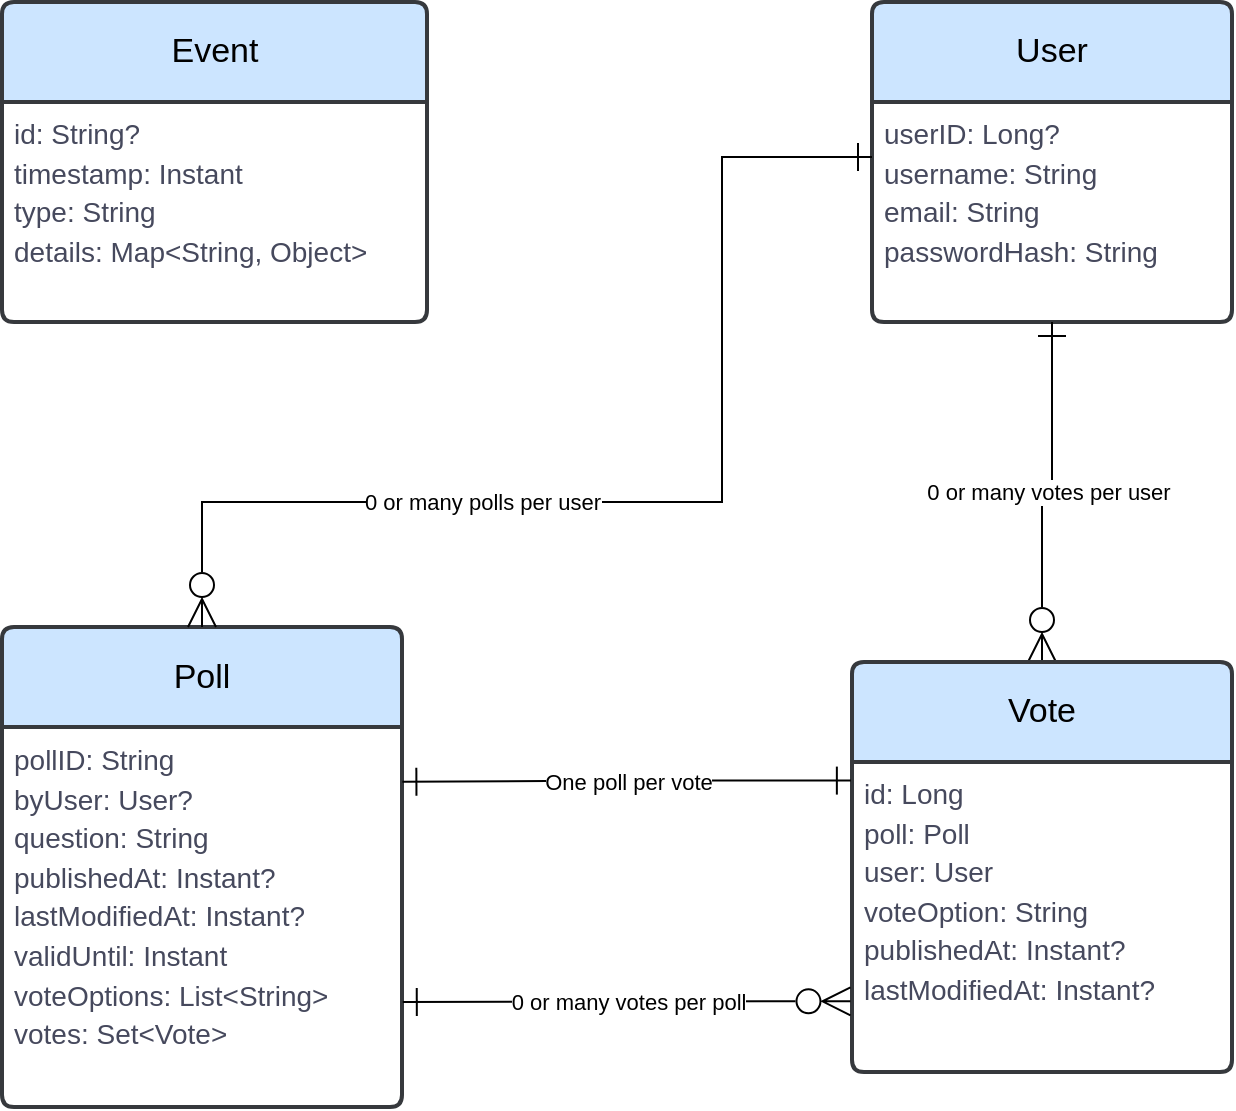 <mxfile version="24.9.3">
  <diagram name="Page-1" id="lH1NiNcE4W4nlqMhrEIs">
    <mxGraphModel dx="2528" dy="901" grid="0" gridSize="10" guides="1" tooltips="1" connect="1" arrows="1" fold="1" page="0" pageScale="1" pageWidth="850" pageHeight="1100" background="#FFFFFF" math="0" shadow="0">
      <root>
        <mxCell id="0" />
        <mxCell id="1" parent="0" />
        <mxCell id="7k4Nm1JUsRb4ZL0qA64T-42" value="&lt;font style=&quot;font-size: 17px;&quot;&gt;Poll&lt;/font&gt;" style="swimlane;childLayout=stackLayout;horizontal=1;startSize=50;horizontalStack=0;rounded=1;fontSize=14;fontStyle=0;strokeWidth=2;resizeParent=0;resizeLast=1;shadow=0;dashed=0;align=center;arcSize=4;whiteSpace=wrap;html=1;strokeColor=#36393d;fillColor=#cce5ff;swimlaneFillColor=default;" parent="1" vertex="1">
          <mxGeometry x="-746" y="566.5" width="200" height="240" as="geometry" />
        </mxCell>
        <mxCell id="7k4Nm1JUsRb4ZL0qA64T-43" value="&lt;div style=&quot;font-size: 14px; line-height: 140%;&quot;&gt;&lt;font style=&quot;font-size: 14px;&quot;&gt;pollID: String&lt;/font&gt;&lt;/div&gt;&lt;div style=&quot;font-size: 14px; line-height: 140%;&quot;&gt;&lt;font style=&quot;font-size: 14px;&quot;&gt;byUser: User?&lt;/font&gt;&lt;/div&gt;&lt;div style=&quot;font-size: 14px; line-height: 140%;&quot;&gt;&lt;font style=&quot;font-size: 14px;&quot;&gt;question: String&lt;/font&gt;&lt;/div&gt;&lt;div style=&quot;font-size: 14px; line-height: 140%;&quot;&gt;&lt;font style=&quot;font-size: 14px;&quot;&gt;publishedAt: Instant?&lt;/font&gt;&lt;/div&gt;&lt;div style=&quot;font-size: 14px; line-height: 140%;&quot;&gt;&lt;font style=&quot;font-size: 14px;&quot;&gt;lastModifiedAt: Instant?&lt;/font&gt;&lt;/div&gt;&lt;div style=&quot;font-size: 14px; line-height: 140%;&quot;&gt;&lt;font style=&quot;font-size: 14px;&quot;&gt;validUntil: Instant&lt;/font&gt;&lt;/div&gt;&lt;div style=&quot;font-size: 14px; line-height: 140%;&quot;&gt;&lt;font style=&quot;font-size: 14px;&quot;&gt;voteOptions: List&amp;lt;String&amp;gt;&lt;/font&gt;&lt;/div&gt;&lt;div style=&quot;font-size: 14px; line-height: 140%;&quot;&gt;&lt;font style=&quot;font-size: 14px;&quot;&gt;votes: Set&amp;lt;Vote&amp;gt;&lt;/font&gt;&lt;/div&gt;" style="align=left;strokeColor=none;fillColor=none;spacingLeft=4;fontSize=12;verticalAlign=top;resizable=0;rotatable=0;part=1;html=1;fontColor=#46495D;" parent="7k4Nm1JUsRb4ZL0qA64T-42" vertex="1">
          <mxGeometry y="50" width="200" height="190" as="geometry" />
        </mxCell>
        <mxCell id="7k4Nm1JUsRb4ZL0qA64T-44" value="&lt;font style=&quot;font-size: 17px;&quot;&gt;User&lt;/font&gt;" style="swimlane;childLayout=stackLayout;horizontal=1;startSize=50;horizontalStack=0;rounded=1;fontSize=14;fontStyle=0;strokeWidth=2;resizeParent=0;resizeLast=1;shadow=0;dashed=0;align=center;arcSize=4;whiteSpace=wrap;html=1;strokeColor=#36393d;fillColor=#cce5ff;swimlaneFillColor=#ffffff;" parent="1" vertex="1">
          <mxGeometry x="-311" y="254" width="180" height="160" as="geometry" />
        </mxCell>
        <mxCell id="7k4Nm1JUsRb4ZL0qA64T-45" value="&lt;div style=&quot;font-size: 14px; line-height: 140%;&quot;&gt;&lt;font style=&quot;font-size: 14px;&quot;&gt;userID: Long?&lt;/font&gt;&lt;/div&gt;&lt;div style=&quot;font-size: 14px; line-height: 140%;&quot;&gt;&lt;font style=&quot;font-size: 14px;&quot;&gt;username: String&lt;/font&gt;&lt;/div&gt;&lt;div style=&quot;font-size: 14px; line-height: 140%;&quot;&gt;&lt;font style=&quot;font-size: 14px;&quot;&gt;email: String&lt;/font&gt;&lt;/div&gt;&lt;div style=&quot;font-size: 14px; line-height: 140%;&quot;&gt;&lt;font style=&quot;font-size: 14px;&quot;&gt;passwordHash: String&lt;/font&gt;&lt;/div&gt;&lt;div style=&quot;font-size: 14px; line-height: 140%;&quot;&gt;&lt;br&gt;&lt;/div&gt;" style="align=left;strokeColor=none;fillColor=none;spacingLeft=4;fontSize=12;verticalAlign=top;resizable=0;rotatable=0;part=1;html=1;fontColor=#46495D;" parent="7k4Nm1JUsRb4ZL0qA64T-44" vertex="1">
          <mxGeometry y="50" width="180" height="110" as="geometry" />
        </mxCell>
        <mxCell id="7k4Nm1JUsRb4ZL0qA64T-59" value="&lt;font color=&quot;#000000&quot;&gt;0 or many votes per user&lt;/font&gt;" style="edgeStyle=orthogonalEdgeStyle;rounded=0;orthogonalLoop=1;jettySize=auto;html=1;exitX=0.5;exitY=0;exitDx=0;exitDy=0;entryX=0.5;entryY=1;entryDx=0;entryDy=0;strokeColor=#000000;fontColor=#46495D;fillColor=#B2C9AB;endArrow=ERone;endFill=0;startArrow=ERzeroToMany;startFill=0;endSize=12;startSize=12;" parent="1" source="7k4Nm1JUsRb4ZL0qA64T-46" target="7k4Nm1JUsRb4ZL0qA64T-45" edge="1">
          <mxGeometry relative="1" as="geometry">
            <mxPoint as="offset" />
          </mxGeometry>
        </mxCell>
        <mxCell id="7k4Nm1JUsRb4ZL0qA64T-46" value="&lt;font style=&quot;font-size: 17px;&quot;&gt;Vote&lt;/font&gt;" style="swimlane;childLayout=stackLayout;horizontal=1;startSize=50;horizontalStack=0;rounded=1;fontSize=14;fontStyle=0;strokeWidth=2;resizeParent=0;resizeLast=1;shadow=0;dashed=0;align=center;arcSize=4;whiteSpace=wrap;html=1;strokeColor=#36393d;fillColor=#cce5ff;swimlaneFillColor=default;" parent="1" vertex="1">
          <mxGeometry x="-321" y="584" width="190" height="205" as="geometry" />
        </mxCell>
        <mxCell id="7k4Nm1JUsRb4ZL0qA64T-47" value="&lt;div style=&quot;font-size: 14px; line-height: 140%;&quot;&gt;&lt;font style=&quot;font-size: 14px;&quot;&gt;id: Long&lt;/font&gt;&lt;/div&gt;&lt;div style=&quot;font-size: 14px; line-height: 140%;&quot;&gt;&lt;font style=&quot;font-size: 14px;&quot;&gt;poll: Poll&lt;/font&gt;&lt;/div&gt;&lt;div style=&quot;font-size: 14px; line-height: 140%;&quot;&gt;&lt;font style=&quot;font-size: 14px;&quot;&gt;user: User&lt;/font&gt;&lt;/div&gt;&lt;div style=&quot;font-size: 14px; line-height: 140%;&quot;&gt;&lt;font style=&quot;font-size: 14px;&quot;&gt;voteOption: String&lt;/font&gt;&lt;/div&gt;&lt;div style=&quot;font-size: 14px; line-height: 140%;&quot;&gt;&lt;font style=&quot;font-size: 14px;&quot;&gt;publishedAt: Instant?&lt;/font&gt;&lt;/div&gt;&lt;div style=&quot;font-size: 14px; line-height: 140%;&quot;&gt;&lt;font style=&quot;font-size: 14px;&quot;&gt;lastModifiedAt: Instant?&lt;/font&gt;&lt;/div&gt;&lt;div style=&quot;font-size: 14px; line-height: 140%;&quot;&gt;&lt;br&gt;&lt;/div&gt;" style="align=left;strokeColor=none;fillColor=none;spacingLeft=4;fontSize=12;verticalAlign=top;resizable=0;rotatable=0;part=1;html=1;fontColor=#46495D;" parent="7k4Nm1JUsRb4ZL0qA64T-46" vertex="1">
          <mxGeometry y="50" width="190" height="155" as="geometry" />
        </mxCell>
        <mxCell id="7k4Nm1JUsRb4ZL0qA64T-52" value="&lt;font style=&quot;font-size: 17px;&quot;&gt;Event&lt;/font&gt;" style="swimlane;childLayout=stackLayout;horizontal=1;startSize=50;horizontalStack=0;rounded=1;fontSize=14;fontStyle=0;strokeWidth=2;resizeParent=0;resizeLast=1;shadow=0;dashed=0;align=center;arcSize=4;whiteSpace=wrap;html=1;strokeColor=#36393d;fillColor=#cce5ff;swimlaneFillColor=default;" parent="1" vertex="1">
          <mxGeometry x="-746" y="254" width="212.5" height="160" as="geometry" />
        </mxCell>
        <mxCell id="7k4Nm1JUsRb4ZL0qA64T-53" value="&lt;div style=&quot;font-size: 14px; line-height: 140%;&quot;&gt;&lt;font style=&quot;font-size: 14px;&quot;&gt;id: String?&lt;/font&gt;&lt;/div&gt;&lt;div style=&quot;font-size: 14px; line-height: 140%;&quot;&gt;&lt;font style=&quot;font-size: 14px;&quot;&gt;timestamp: Instant&lt;/font&gt;&lt;/div&gt;&lt;div style=&quot;font-size: 14px; line-height: 140%;&quot;&gt;&lt;font style=&quot;font-size: 14px;&quot;&gt;type: String&lt;/font&gt;&lt;/div&gt;&lt;div style=&quot;font-size: 14px; line-height: 140%;&quot;&gt;&lt;font style=&quot;font-size: 14px;&quot;&gt;details: Map&amp;lt;String, Object&amp;gt;&lt;/font&gt;&lt;/div&gt;" style="align=left;strokeColor=none;fillColor=none;spacingLeft=4;fontSize=12;verticalAlign=top;resizable=0;rotatable=0;part=1;html=1;fontColor=#46495D;" parent="7k4Nm1JUsRb4ZL0qA64T-52" vertex="1">
          <mxGeometry y="50" width="212.5" height="110" as="geometry" />
        </mxCell>
        <mxCell id="7k4Nm1JUsRb4ZL0qA64T-58" value="&lt;font color=&quot;#000000&quot;&gt;0 or many polls per user&lt;/font&gt;" style="edgeStyle=orthogonalEdgeStyle;rounded=0;orthogonalLoop=1;jettySize=auto;html=1;exitX=0;exitY=0.25;exitDx=0;exitDy=0;entryX=0.5;entryY=0;entryDx=0;entryDy=0;strokeColor=#000000;fontColor=#46495D;fillColor=#B2C9AB;endArrow=ERzeroToMany;endFill=0;startArrow=ERone;startFill=0;endSize=12;startSize=12;" parent="1" source="7k4Nm1JUsRb4ZL0qA64T-45" target="7k4Nm1JUsRb4ZL0qA64T-42" edge="1">
          <mxGeometry x="0.289" relative="1" as="geometry">
            <Array as="points">
              <mxPoint x="-386" y="332" />
              <mxPoint x="-386" y="504" />
              <mxPoint x="-646" y="504" />
            </Array>
            <mxPoint as="offset" />
          </mxGeometry>
        </mxCell>
        <mxCell id="7k4Nm1JUsRb4ZL0qA64T-62" value="&lt;font color=&quot;#000000&quot;&gt;0 or many votes per poll&lt;/font&gt;" style="edgeStyle=orthogonalEdgeStyle;rounded=0;orthogonalLoop=1;jettySize=auto;html=1;entryX=1.002;entryY=0.724;entryDx=0;entryDy=0;strokeColor=#000000;fontColor=#46495D;fillColor=#B2C9AB;endArrow=ERone;endFill=0;endSize=12;startSize=12;startArrow=ERzeroToMany;startFill=0;entryPerimeter=0;exitX=-0.004;exitY=0.772;exitDx=0;exitDy=0;exitPerimeter=0;" parent="1" edge="1" target="7k4Nm1JUsRb4ZL0qA64T-43" source="7k4Nm1JUsRb4ZL0qA64T-47">
          <mxGeometry relative="1" as="geometry">
            <mxPoint x="-321" y="754" as="sourcePoint" />
            <mxPoint x="-546" y="754" as="targetPoint" />
          </mxGeometry>
        </mxCell>
        <mxCell id="7k4Nm1JUsRb4ZL0qA64T-63" value="&lt;font color=&quot;#000000&quot;&gt;One poll per vote&lt;/font&gt;" style="edgeStyle=orthogonalEdgeStyle;rounded=0;orthogonalLoop=1;jettySize=auto;html=1;entryX=1.001;entryY=0.144;entryDx=0;entryDy=0;strokeColor=#000000;fontColor=#46495D;fillColor=#B2C9AB;endSize=12;startSize=12;endArrow=ERone;endFill=0;startArrow=ERone;startFill=0;entryPerimeter=0;exitX=-0.003;exitY=0.06;exitDx=0;exitDy=0;exitPerimeter=0;" parent="1" edge="1" target="7k4Nm1JUsRb4ZL0qA64T-43" source="7k4Nm1JUsRb4ZL0qA64T-47">
          <mxGeometry relative="1" as="geometry">
            <mxPoint x="-323" y="644" as="sourcePoint" />
            <mxPoint x="-546" y="644" as="targetPoint" />
          </mxGeometry>
        </mxCell>
      </root>
    </mxGraphModel>
  </diagram>
</mxfile>

